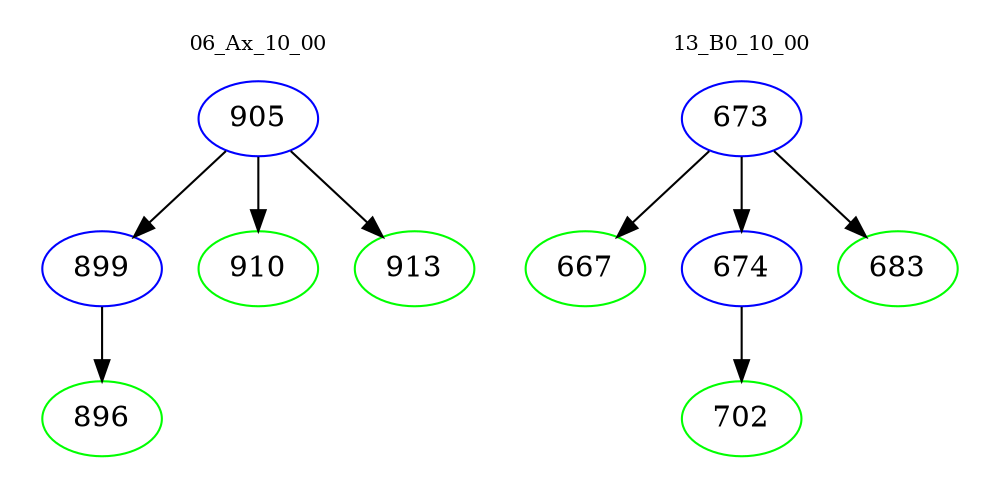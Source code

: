digraph{
subgraph cluster_0 {
color = white
label = "06_Ax_10_00";
fontsize=10;
T0_905 [label="905", color="blue"]
T0_905 -> T0_899 [color="black"]
T0_899 [label="899", color="blue"]
T0_899 -> T0_896 [color="black"]
T0_896 [label="896", color="green"]
T0_905 -> T0_910 [color="black"]
T0_910 [label="910", color="green"]
T0_905 -> T0_913 [color="black"]
T0_913 [label="913", color="green"]
}
subgraph cluster_1 {
color = white
label = "13_B0_10_00";
fontsize=10;
T1_673 [label="673", color="blue"]
T1_673 -> T1_667 [color="black"]
T1_667 [label="667", color="green"]
T1_673 -> T1_674 [color="black"]
T1_674 [label="674", color="blue"]
T1_674 -> T1_702 [color="black"]
T1_702 [label="702", color="green"]
T1_673 -> T1_683 [color="black"]
T1_683 [label="683", color="green"]
}
}
